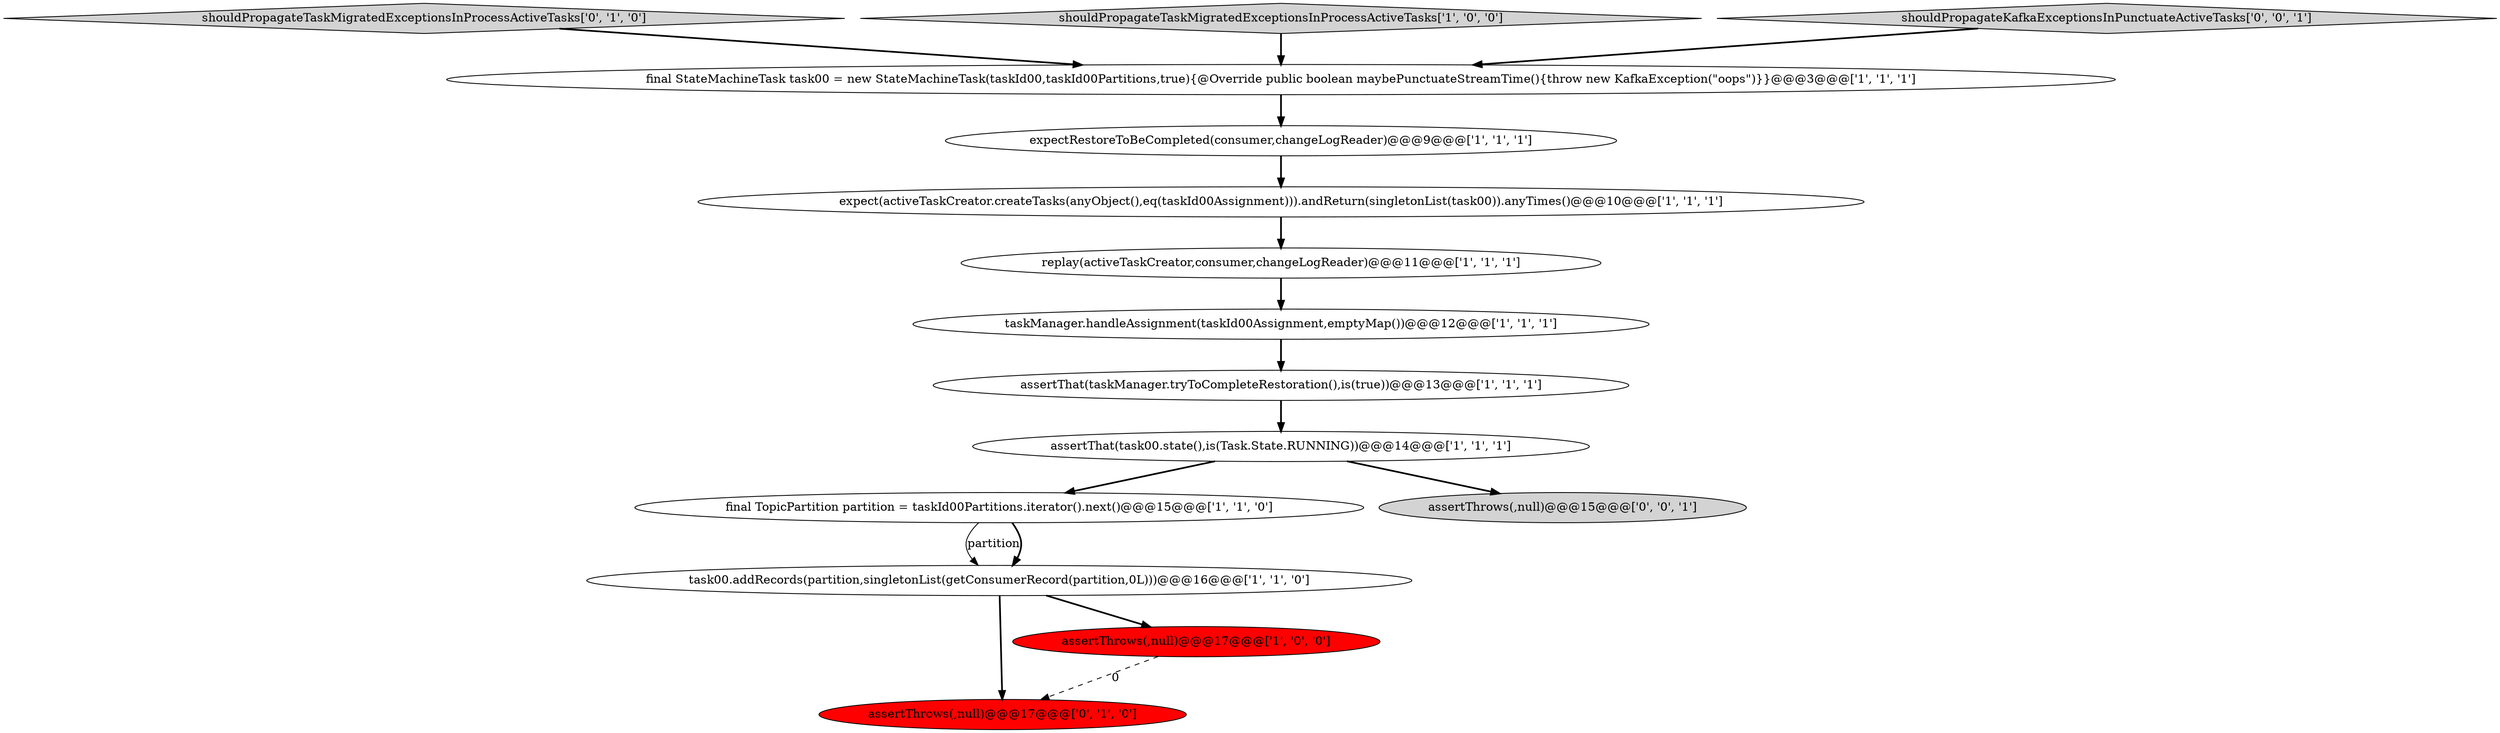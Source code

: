 digraph {
6 [style = filled, label = "final TopicPartition partition = taskId00Partitions.iterator().next()@@@15@@@['1', '1', '0']", fillcolor = white, shape = ellipse image = "AAA0AAABBB1BBB"];
12 [style = filled, label = "assertThrows(,null)@@@17@@@['0', '1', '0']", fillcolor = red, shape = ellipse image = "AAA1AAABBB2BBB"];
11 [style = filled, label = "shouldPropagateTaskMigratedExceptionsInProcessActiveTasks['0', '1', '0']", fillcolor = lightgray, shape = diamond image = "AAA0AAABBB2BBB"];
3 [style = filled, label = "replay(activeTaskCreator,consumer,changeLogReader)@@@11@@@['1', '1', '1']", fillcolor = white, shape = ellipse image = "AAA0AAABBB1BBB"];
7 [style = filled, label = "final StateMachineTask task00 = new StateMachineTask(taskId00,taskId00Partitions,true){@Override public boolean maybePunctuateStreamTime(){throw new KafkaException(\"oops\")}}@@@3@@@['1', '1', '1']", fillcolor = white, shape = ellipse image = "AAA0AAABBB1BBB"];
10 [style = filled, label = "task00.addRecords(partition,singletonList(getConsumerRecord(partition,0L)))@@@16@@@['1', '1', '0']", fillcolor = white, shape = ellipse image = "AAA0AAABBB1BBB"];
0 [style = filled, label = "expect(activeTaskCreator.createTasks(anyObject(),eq(taskId00Assignment))).andReturn(singletonList(task00)).anyTimes()@@@10@@@['1', '1', '1']", fillcolor = white, shape = ellipse image = "AAA0AAABBB1BBB"];
4 [style = filled, label = "expectRestoreToBeCompleted(consumer,changeLogReader)@@@9@@@['1', '1', '1']", fillcolor = white, shape = ellipse image = "AAA0AAABBB1BBB"];
1 [style = filled, label = "shouldPropagateTaskMigratedExceptionsInProcessActiveTasks['1', '0', '0']", fillcolor = lightgray, shape = diamond image = "AAA0AAABBB1BBB"];
9 [style = filled, label = "assertThat(taskManager.tryToCompleteRestoration(),is(true))@@@13@@@['1', '1', '1']", fillcolor = white, shape = ellipse image = "AAA0AAABBB1BBB"];
13 [style = filled, label = "assertThrows(,null)@@@15@@@['0', '0', '1']", fillcolor = lightgray, shape = ellipse image = "AAA0AAABBB3BBB"];
2 [style = filled, label = "taskManager.handleAssignment(taskId00Assignment,emptyMap())@@@12@@@['1', '1', '1']", fillcolor = white, shape = ellipse image = "AAA0AAABBB1BBB"];
5 [style = filled, label = "assertThat(task00.state(),is(Task.State.RUNNING))@@@14@@@['1', '1', '1']", fillcolor = white, shape = ellipse image = "AAA0AAABBB1BBB"];
8 [style = filled, label = "assertThrows(,null)@@@17@@@['1', '0', '0']", fillcolor = red, shape = ellipse image = "AAA1AAABBB1BBB"];
14 [style = filled, label = "shouldPropagateKafkaExceptionsInPunctuateActiveTasks['0', '0', '1']", fillcolor = lightgray, shape = diamond image = "AAA0AAABBB3BBB"];
9->5 [style = bold, label=""];
0->3 [style = bold, label=""];
8->12 [style = dashed, label="0"];
2->9 [style = bold, label=""];
7->4 [style = bold, label=""];
3->2 [style = bold, label=""];
5->6 [style = bold, label=""];
10->8 [style = bold, label=""];
10->12 [style = bold, label=""];
1->7 [style = bold, label=""];
6->10 [style = solid, label="partition"];
6->10 [style = bold, label=""];
11->7 [style = bold, label=""];
4->0 [style = bold, label=""];
14->7 [style = bold, label=""];
5->13 [style = bold, label=""];
}
